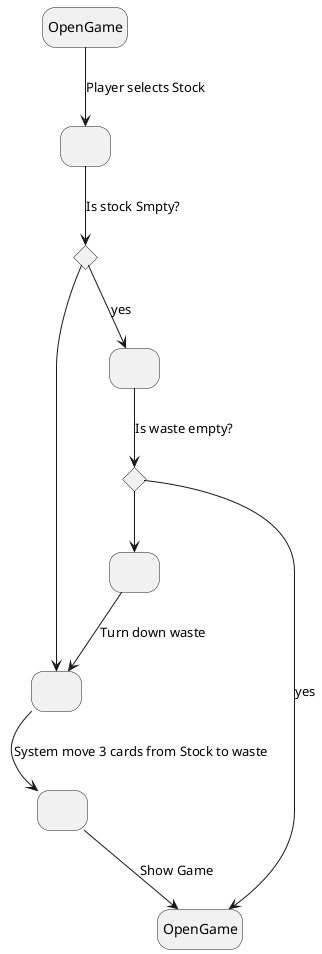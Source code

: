 @startuml Player Flips Card from Stock
state isEmpty <<choice>> 
state isWasteEmpty <<choice>>
hide empty description 
state "OpenGame" as 0
state " " as 1
state " " as 2
state " " as 3
state " " as 4
state " " as 5

0 -down-> 1: Player selects Stock
1 -down-> isEmpty: Is stock Smpty?
isEmpty -down-> 2
isEmpty --> 4: yes
2 --> 3: System move 3 cards from Stock to waste
4 --> isWasteEmpty: Is waste empty?
isWasteEmpty -down-> OpenGame : yes
isWasteEmpty -down-> 5 
5-->2 : Turn down waste
3-down-> OpenGame : Show Game
@enduml
